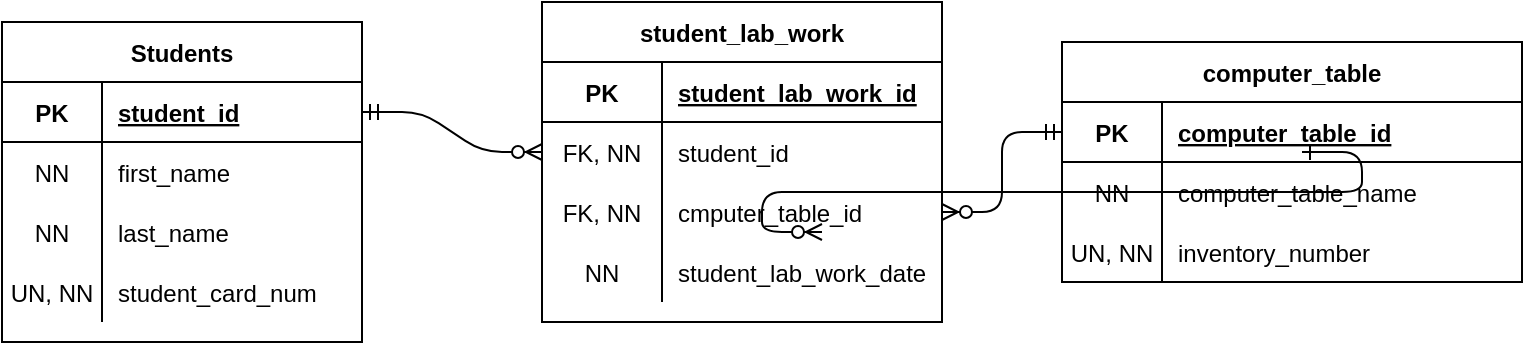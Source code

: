 <mxfile version="13.10.5" type="github">
  <diagram id="R2lEEEUBdFMjLlhIrx00" name="Page-1">
    <mxGraphModel dx="1550" dy="964" grid="1" gridSize="10" guides="1" tooltips="1" connect="1" arrows="1" fold="1" page="1" pageScale="1" pageWidth="850" pageHeight="1100" math="0" shadow="0" extFonts="Permanent Marker^https://fonts.googleapis.com/css?family=Permanent+Marker">
      <root>
        <mxCell id="0" />
        <mxCell id="1" parent="0" />
        <mxCell id="C-vyLk0tnHw3VtMMgP7b-12" value="" style="edgeStyle=entityRelationEdgeStyle;endArrow=ERzeroToMany;startArrow=ERone;endFill=1;startFill=0;" parent="1" target="C-vyLk0tnHw3VtMMgP7b-17" edge="1">
          <mxGeometry width="100" height="100" relative="1" as="geometry">
            <mxPoint x="700" y="165" as="sourcePoint" />
            <mxPoint x="460" y="205" as="targetPoint" />
          </mxGeometry>
        </mxCell>
        <mxCell id="JllJ3GiO7e5eX3SDDkE0-23" value="Students" style="shape=table;startSize=30;container=1;collapsible=1;childLayout=tableLayout;fixedRows=1;rowLines=0;fontStyle=1;align=center;resizeLast=1;" vertex="1" parent="1">
          <mxGeometry x="50" y="100" width="180" height="160" as="geometry" />
        </mxCell>
        <mxCell id="JllJ3GiO7e5eX3SDDkE0-24" value="" style="shape=partialRectangle;collapsible=0;dropTarget=0;pointerEvents=0;fillColor=none;top=0;left=0;bottom=1;right=0;points=[[0,0.5],[1,0.5]];portConstraint=eastwest;" vertex="1" parent="JllJ3GiO7e5eX3SDDkE0-23">
          <mxGeometry y="30" width="180" height="30" as="geometry" />
        </mxCell>
        <mxCell id="JllJ3GiO7e5eX3SDDkE0-25" value="PK" style="shape=partialRectangle;connectable=0;fillColor=none;top=0;left=0;bottom=0;right=0;fontStyle=1;overflow=hidden;" vertex="1" parent="JllJ3GiO7e5eX3SDDkE0-24">
          <mxGeometry width="50" height="30" as="geometry" />
        </mxCell>
        <mxCell id="JllJ3GiO7e5eX3SDDkE0-26" value="student_id" style="shape=partialRectangle;connectable=0;fillColor=none;top=0;left=0;bottom=0;right=0;align=left;spacingLeft=6;fontStyle=5;overflow=hidden;" vertex="1" parent="JllJ3GiO7e5eX3SDDkE0-24">
          <mxGeometry x="50" width="130" height="30" as="geometry" />
        </mxCell>
        <mxCell id="JllJ3GiO7e5eX3SDDkE0-27" value="" style="shape=partialRectangle;collapsible=0;dropTarget=0;pointerEvents=0;fillColor=none;top=0;left=0;bottom=0;right=0;points=[[0,0.5],[1,0.5]];portConstraint=eastwest;" vertex="1" parent="JllJ3GiO7e5eX3SDDkE0-23">
          <mxGeometry y="60" width="180" height="30" as="geometry" />
        </mxCell>
        <mxCell id="JllJ3GiO7e5eX3SDDkE0-28" value="NN" style="shape=partialRectangle;connectable=0;fillColor=none;top=0;left=0;bottom=0;right=0;editable=1;overflow=hidden;" vertex="1" parent="JllJ3GiO7e5eX3SDDkE0-27">
          <mxGeometry width="50" height="30" as="geometry" />
        </mxCell>
        <mxCell id="JllJ3GiO7e5eX3SDDkE0-29" value="first_name" style="shape=partialRectangle;connectable=0;fillColor=none;top=0;left=0;bottom=0;right=0;align=left;spacingLeft=6;overflow=hidden;" vertex="1" parent="JllJ3GiO7e5eX3SDDkE0-27">
          <mxGeometry x="50" width="130" height="30" as="geometry" />
        </mxCell>
        <mxCell id="JllJ3GiO7e5eX3SDDkE0-30" value="" style="shape=partialRectangle;collapsible=0;dropTarget=0;pointerEvents=0;fillColor=none;top=0;left=0;bottom=0;right=0;points=[[0,0.5],[1,0.5]];portConstraint=eastwest;" vertex="1" parent="JllJ3GiO7e5eX3SDDkE0-23">
          <mxGeometry y="90" width="180" height="30" as="geometry" />
        </mxCell>
        <mxCell id="JllJ3GiO7e5eX3SDDkE0-31" value="NN" style="shape=partialRectangle;connectable=0;fillColor=none;top=0;left=0;bottom=0;right=0;editable=1;overflow=hidden;" vertex="1" parent="JllJ3GiO7e5eX3SDDkE0-30">
          <mxGeometry width="50" height="30" as="geometry" />
        </mxCell>
        <mxCell id="JllJ3GiO7e5eX3SDDkE0-32" value="last_name" style="shape=partialRectangle;connectable=0;fillColor=none;top=0;left=0;bottom=0;right=0;align=left;spacingLeft=6;overflow=hidden;" vertex="1" parent="JllJ3GiO7e5eX3SDDkE0-30">
          <mxGeometry x="50" width="130" height="30" as="geometry" />
        </mxCell>
        <mxCell id="JllJ3GiO7e5eX3SDDkE0-33" value="" style="shape=partialRectangle;collapsible=0;dropTarget=0;pointerEvents=0;fillColor=none;top=0;left=0;bottom=0;right=0;points=[[0,0.5],[1,0.5]];portConstraint=eastwest;" vertex="1" parent="JllJ3GiO7e5eX3SDDkE0-23">
          <mxGeometry y="120" width="180" height="30" as="geometry" />
        </mxCell>
        <mxCell id="JllJ3GiO7e5eX3SDDkE0-34" value="UN, NN" style="shape=partialRectangle;connectable=0;fillColor=none;top=0;left=0;bottom=0;right=0;editable=1;overflow=hidden;" vertex="1" parent="JllJ3GiO7e5eX3SDDkE0-33">
          <mxGeometry width="50" height="30" as="geometry" />
        </mxCell>
        <mxCell id="JllJ3GiO7e5eX3SDDkE0-35" value="student_card_num" style="shape=partialRectangle;connectable=0;fillColor=none;top=0;left=0;bottom=0;right=0;align=left;spacingLeft=6;overflow=hidden;" vertex="1" parent="JllJ3GiO7e5eX3SDDkE0-33">
          <mxGeometry x="50" width="130" height="30" as="geometry" />
        </mxCell>
        <mxCell id="JllJ3GiO7e5eX3SDDkE0-49" value="computer_table" style="shape=table;startSize=30;container=1;collapsible=1;childLayout=tableLayout;fixedRows=1;rowLines=0;fontStyle=1;align=center;resizeLast=1;" vertex="1" parent="1">
          <mxGeometry x="580" y="110" width="230" height="120" as="geometry" />
        </mxCell>
        <mxCell id="JllJ3GiO7e5eX3SDDkE0-50" value="" style="shape=partialRectangle;collapsible=0;dropTarget=0;pointerEvents=0;fillColor=none;top=0;left=0;bottom=1;right=0;points=[[0,0.5],[1,0.5]];portConstraint=eastwest;" vertex="1" parent="JllJ3GiO7e5eX3SDDkE0-49">
          <mxGeometry y="30" width="230" height="30" as="geometry" />
        </mxCell>
        <mxCell id="JllJ3GiO7e5eX3SDDkE0-51" value="PK" style="shape=partialRectangle;connectable=0;fillColor=none;top=0;left=0;bottom=0;right=0;fontStyle=1;overflow=hidden;" vertex="1" parent="JllJ3GiO7e5eX3SDDkE0-50">
          <mxGeometry width="50" height="30" as="geometry" />
        </mxCell>
        <mxCell id="JllJ3GiO7e5eX3SDDkE0-52" value="computer_table_id" style="shape=partialRectangle;connectable=0;fillColor=none;top=0;left=0;bottom=0;right=0;align=left;spacingLeft=6;fontStyle=5;overflow=hidden;" vertex="1" parent="JllJ3GiO7e5eX3SDDkE0-50">
          <mxGeometry x="50" width="180" height="30" as="geometry" />
        </mxCell>
        <mxCell id="JllJ3GiO7e5eX3SDDkE0-53" value="" style="shape=partialRectangle;collapsible=0;dropTarget=0;pointerEvents=0;fillColor=none;top=0;left=0;bottom=0;right=0;points=[[0,0.5],[1,0.5]];portConstraint=eastwest;" vertex="1" parent="JllJ3GiO7e5eX3SDDkE0-49">
          <mxGeometry y="60" width="230" height="30" as="geometry" />
        </mxCell>
        <mxCell id="JllJ3GiO7e5eX3SDDkE0-54" value="NN" style="shape=partialRectangle;connectable=0;fillColor=none;top=0;left=0;bottom=0;right=0;editable=1;overflow=hidden;" vertex="1" parent="JllJ3GiO7e5eX3SDDkE0-53">
          <mxGeometry width="50" height="30" as="geometry" />
        </mxCell>
        <mxCell id="JllJ3GiO7e5eX3SDDkE0-55" value="computer_table_name" style="shape=partialRectangle;connectable=0;fillColor=none;top=0;left=0;bottom=0;right=0;align=left;spacingLeft=6;overflow=hidden;" vertex="1" parent="JllJ3GiO7e5eX3SDDkE0-53">
          <mxGeometry x="50" width="180" height="30" as="geometry" />
        </mxCell>
        <mxCell id="JllJ3GiO7e5eX3SDDkE0-56" value="" style="shape=partialRectangle;collapsible=0;dropTarget=0;pointerEvents=0;fillColor=none;top=0;left=0;bottom=0;right=0;points=[[0,0.5],[1,0.5]];portConstraint=eastwest;" vertex="1" parent="JllJ3GiO7e5eX3SDDkE0-49">
          <mxGeometry y="90" width="230" height="30" as="geometry" />
        </mxCell>
        <mxCell id="JllJ3GiO7e5eX3SDDkE0-57" value="UN, NN" style="shape=partialRectangle;connectable=0;fillColor=none;top=0;left=0;bottom=0;right=0;editable=1;overflow=hidden;" vertex="1" parent="JllJ3GiO7e5eX3SDDkE0-56">
          <mxGeometry width="50" height="30" as="geometry" />
        </mxCell>
        <mxCell id="JllJ3GiO7e5eX3SDDkE0-58" value="inventory_number" style="shape=partialRectangle;connectable=0;fillColor=none;top=0;left=0;bottom=0;right=0;align=left;spacingLeft=6;overflow=hidden;" vertex="1" parent="JllJ3GiO7e5eX3SDDkE0-56">
          <mxGeometry x="50" width="180" height="30" as="geometry" />
        </mxCell>
        <mxCell id="JllJ3GiO7e5eX3SDDkE0-63" value="" style="edgeStyle=entityRelationEdgeStyle;fontSize=12;html=1;endArrow=ERzeroToMany;startArrow=ERmandOne;exitX=1;exitY=0.5;exitDx=0;exitDy=0;entryX=0;entryY=0.5;entryDx=0;entryDy=0;" edge="1" parent="1" source="JllJ3GiO7e5eX3SDDkE0-24" target="JllJ3GiO7e5eX3SDDkE0-74">
          <mxGeometry width="100" height="100" relative="1" as="geometry">
            <mxPoint x="370" y="540" as="sourcePoint" />
            <mxPoint x="330" y="175" as="targetPoint" />
          </mxGeometry>
        </mxCell>
        <mxCell id="JllJ3GiO7e5eX3SDDkE0-64" value="" style="edgeStyle=entityRelationEdgeStyle;fontSize=12;html=1;endArrow=ERzeroToMany;startArrow=ERmandOne;exitX=0;exitY=0.5;exitDx=0;exitDy=0;entryX=1;entryY=0.5;entryDx=0;entryDy=0;" edge="1" parent="1" source="JllJ3GiO7e5eX3SDDkE0-50" target="JllJ3GiO7e5eX3SDDkE0-77">
          <mxGeometry width="100" height="100" relative="1" as="geometry">
            <mxPoint x="240" y="155" as="sourcePoint" />
            <mxPoint x="510" y="205" as="targetPoint" />
          </mxGeometry>
        </mxCell>
        <mxCell id="JllJ3GiO7e5eX3SDDkE0-67" value="student_lab_work" style="shape=table;startSize=30;container=1;collapsible=1;childLayout=tableLayout;fixedRows=1;rowLines=0;fontStyle=1;align=center;resizeLast=1;verticalAlign=middle;" vertex="1" parent="1">
          <mxGeometry x="320" y="90" width="200" height="160" as="geometry">
            <mxRectangle x="330" y="410" width="130" height="30" as="alternateBounds" />
          </mxGeometry>
        </mxCell>
        <mxCell id="JllJ3GiO7e5eX3SDDkE0-71" value="" style="shape=partialRectangle;collapsible=0;dropTarget=0;pointerEvents=0;fillColor=none;top=0;left=0;bottom=1;right=0;points=[[0,0.5],[1,0.5]];portConstraint=eastwest;" vertex="1" parent="JllJ3GiO7e5eX3SDDkE0-67">
          <mxGeometry y="30" width="200" height="30" as="geometry" />
        </mxCell>
        <mxCell id="JllJ3GiO7e5eX3SDDkE0-72" value="PK" style="shape=partialRectangle;connectable=0;fillColor=none;top=0;left=0;bottom=0;right=0;fontStyle=1;overflow=hidden;" vertex="1" parent="JllJ3GiO7e5eX3SDDkE0-71">
          <mxGeometry width="60" height="30" as="geometry" />
        </mxCell>
        <mxCell id="JllJ3GiO7e5eX3SDDkE0-73" value="student_lab_work_id" style="shape=partialRectangle;connectable=0;fillColor=none;top=0;left=0;bottom=0;right=0;align=left;spacingLeft=6;fontStyle=5;overflow=hidden;" vertex="1" parent="JllJ3GiO7e5eX3SDDkE0-71">
          <mxGeometry x="60" width="140" height="30" as="geometry" />
        </mxCell>
        <mxCell id="JllJ3GiO7e5eX3SDDkE0-74" value="" style="shape=partialRectangle;collapsible=0;dropTarget=0;pointerEvents=0;fillColor=none;top=0;left=0;bottom=0;right=0;points=[[0,0.5],[1,0.5]];portConstraint=eastwest;" vertex="1" parent="JllJ3GiO7e5eX3SDDkE0-67">
          <mxGeometry y="60" width="200" height="30" as="geometry" />
        </mxCell>
        <mxCell id="JllJ3GiO7e5eX3SDDkE0-75" value="FK, NN" style="shape=partialRectangle;connectable=0;fillColor=none;top=0;left=0;bottom=0;right=0;editable=1;overflow=hidden;" vertex="1" parent="JllJ3GiO7e5eX3SDDkE0-74">
          <mxGeometry width="60" height="30" as="geometry" />
        </mxCell>
        <mxCell id="JllJ3GiO7e5eX3SDDkE0-76" value="student_id" style="shape=partialRectangle;connectable=0;fillColor=none;top=0;left=0;bottom=0;right=0;align=left;spacingLeft=6;overflow=hidden;" vertex="1" parent="JllJ3GiO7e5eX3SDDkE0-74">
          <mxGeometry x="60" width="140" height="30" as="geometry" />
        </mxCell>
        <mxCell id="JllJ3GiO7e5eX3SDDkE0-77" value="" style="shape=partialRectangle;collapsible=0;dropTarget=0;pointerEvents=0;fillColor=none;top=0;left=0;bottom=0;right=0;points=[[0,0.5],[1,0.5]];portConstraint=eastwest;" vertex="1" parent="JllJ3GiO7e5eX3SDDkE0-67">
          <mxGeometry y="90" width="200" height="30" as="geometry" />
        </mxCell>
        <mxCell id="JllJ3GiO7e5eX3SDDkE0-78" value="FK, NN" style="shape=partialRectangle;connectable=0;fillColor=none;top=0;left=0;bottom=0;right=0;editable=1;overflow=hidden;" vertex="1" parent="JllJ3GiO7e5eX3SDDkE0-77">
          <mxGeometry width="60" height="30" as="geometry" />
        </mxCell>
        <mxCell id="JllJ3GiO7e5eX3SDDkE0-79" value="cmputer_table_id" style="shape=partialRectangle;connectable=0;fillColor=none;top=0;left=0;bottom=0;right=0;align=left;spacingLeft=6;overflow=hidden;" vertex="1" parent="JllJ3GiO7e5eX3SDDkE0-77">
          <mxGeometry x="60" width="140" height="30" as="geometry" />
        </mxCell>
        <mxCell id="JllJ3GiO7e5eX3SDDkE0-92" value="" style="shape=partialRectangle;collapsible=0;dropTarget=0;pointerEvents=0;fillColor=none;top=0;left=0;bottom=0;right=0;points=[[0,0.5],[1,0.5]];portConstraint=eastwest;" vertex="1" parent="JllJ3GiO7e5eX3SDDkE0-67">
          <mxGeometry y="120" width="200" height="30" as="geometry" />
        </mxCell>
        <mxCell id="JllJ3GiO7e5eX3SDDkE0-93" value="NN" style="shape=partialRectangle;connectable=0;fillColor=none;top=0;left=0;bottom=0;right=0;fontStyle=0;overflow=hidden;" vertex="1" parent="JllJ3GiO7e5eX3SDDkE0-92">
          <mxGeometry width="60" height="30" as="geometry" />
        </mxCell>
        <mxCell id="JllJ3GiO7e5eX3SDDkE0-94" value="student_lab_work_date" style="shape=partialRectangle;connectable=0;fillColor=none;top=0;left=0;bottom=0;right=0;align=left;spacingLeft=6;fontStyle=0;overflow=hidden;" vertex="1" parent="JllJ3GiO7e5eX3SDDkE0-92">
          <mxGeometry x="60" width="140" height="30" as="geometry" />
        </mxCell>
      </root>
    </mxGraphModel>
  </diagram>
</mxfile>
